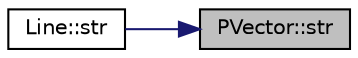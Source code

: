 digraph "PVector::str"
{
 // LATEX_PDF_SIZE
  edge [fontname="Helvetica",fontsize="10",labelfontname="Helvetica",labelfontsize="10"];
  node [fontname="Helvetica",fontsize="10",shape=record];
  rankdir="RL";
  Node1 [label="PVector::str",height=0.2,width=0.4,color="black", fillcolor="grey75", style="filled", fontcolor="black",tooltip=" "];
  Node1 -> Node2 [dir="back",color="midnightblue",fontsize="10",style="solid",fontname="Helvetica"];
  Node2 [label="Line::str",height=0.2,width=0.4,color="black", fillcolor="white", style="filled",URL="$class_line.html#a85685f9a0e23d1ff9d03d6e32313aaeb",tooltip=" "];
}
